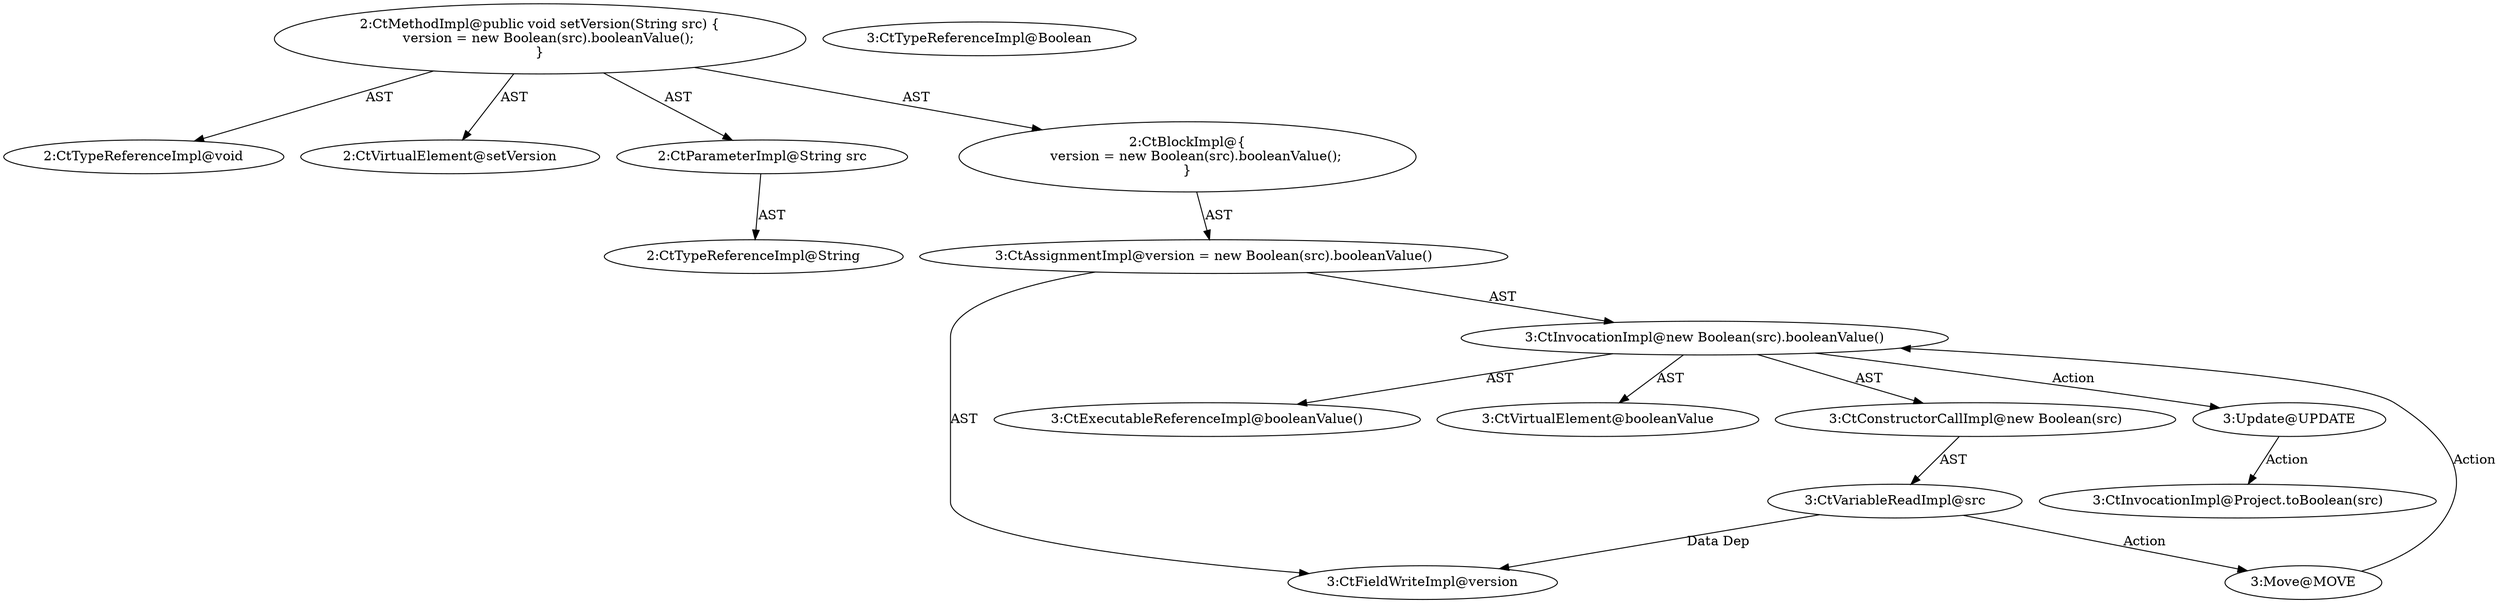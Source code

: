 digraph "setVersion#?,String" {
0 [label="2:CtTypeReferenceImpl@void" shape=ellipse]
1 [label="2:CtVirtualElement@setVersion" shape=ellipse]
2 [label="2:CtParameterImpl@String src" shape=ellipse]
3 [label="2:CtTypeReferenceImpl@String" shape=ellipse]
4 [label="3:CtFieldWriteImpl@version" shape=ellipse]
5 [label="3:CtExecutableReferenceImpl@booleanValue()" shape=ellipse]
6 [label="3:CtVirtualElement@booleanValue" shape=ellipse]
7 [label="3:CtTypeReferenceImpl@Boolean" shape=ellipse]
8 [label="3:CtVariableReadImpl@src" shape=ellipse]
9 [label="3:CtConstructorCallImpl@new Boolean(src)" shape=ellipse]
10 [label="3:CtInvocationImpl@new Boolean(src).booleanValue()" shape=ellipse]
11 [label="3:CtAssignmentImpl@version = new Boolean(src).booleanValue()" shape=ellipse]
12 [label="2:CtBlockImpl@\{
    version = new Boolean(src).booleanValue();
\}" shape=ellipse]
13 [label="2:CtMethodImpl@public void setVersion(String src) \{
    version = new Boolean(src).booleanValue();
\}" shape=ellipse]
14 [label="3:Update@UPDATE" shape=ellipse]
15 [label="3:CtInvocationImpl@Project.toBoolean(src)" shape=ellipse]
16 [label="3:Move@MOVE" shape=ellipse]
2 -> 3 [label="AST"];
8 -> 4 [label="Data Dep"];
8 -> 16 [label="Action"];
9 -> 8 [label="AST"];
10 -> 6 [label="AST"];
10 -> 9 [label="AST"];
10 -> 5 [label="AST"];
10 -> 14 [label="Action"];
11 -> 4 [label="AST"];
11 -> 10 [label="AST"];
12 -> 11 [label="AST"];
13 -> 1 [label="AST"];
13 -> 0 [label="AST"];
13 -> 2 [label="AST"];
13 -> 12 [label="AST"];
14 -> 15 [label="Action"];
16 -> 10 [label="Action"];
}